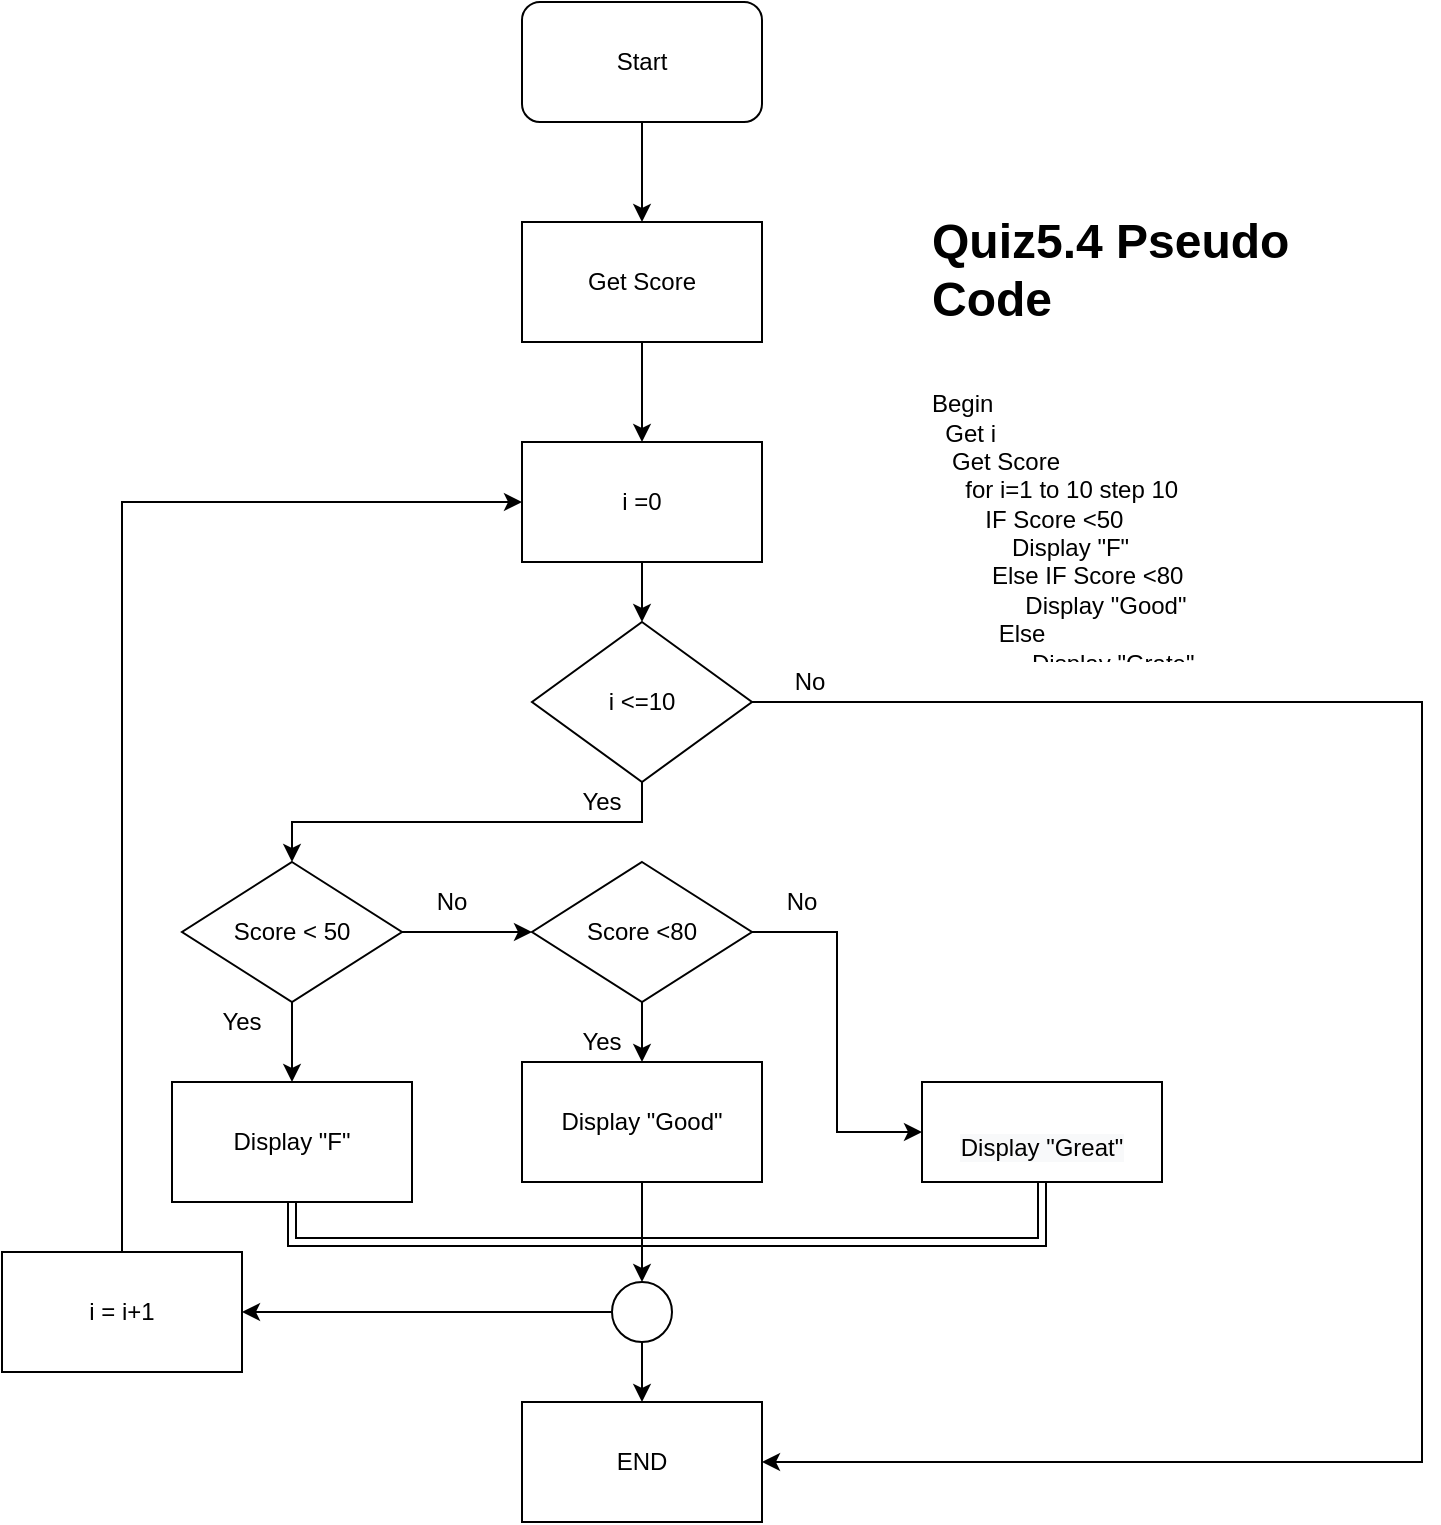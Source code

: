 <mxfile version="13.8.6" type="github">
  <diagram id="C5RBs43oDa-KdzZeNtuy" name="Page-1">
    <mxGraphModel dx="1153" dy="644" grid="1" gridSize="10" guides="1" tooltips="1" connect="1" arrows="1" fold="1" page="1" pageScale="1" pageWidth="827" pageHeight="1169" math="0" shadow="0">
      <root>
        <mxCell id="WIyWlLk6GJQsqaUBKTNV-0" />
        <mxCell id="WIyWlLk6GJQsqaUBKTNV-1" parent="WIyWlLk6GJQsqaUBKTNV-0" />
        <mxCell id="1Pa2cybxxwADOPsCGVAZ-12" value="" style="edgeStyle=orthogonalEdgeStyle;rounded=0;orthogonalLoop=1;jettySize=auto;html=1;" edge="1" parent="WIyWlLk6GJQsqaUBKTNV-1" source="1Pa2cybxxwADOPsCGVAZ-0" target="1Pa2cybxxwADOPsCGVAZ-2">
          <mxGeometry relative="1" as="geometry" />
        </mxCell>
        <mxCell id="1Pa2cybxxwADOPsCGVAZ-0" value="Start" style="rounded=1;whiteSpace=wrap;html=1;" vertex="1" parent="WIyWlLk6GJQsqaUBKTNV-1">
          <mxGeometry x="270" y="30" width="120" height="60" as="geometry" />
        </mxCell>
        <mxCell id="1Pa2cybxxwADOPsCGVAZ-13" value="" style="edgeStyle=orthogonalEdgeStyle;rounded=0;orthogonalLoop=1;jettySize=auto;html=1;" edge="1" parent="WIyWlLk6GJQsqaUBKTNV-1" source="1Pa2cybxxwADOPsCGVAZ-2" target="1Pa2cybxxwADOPsCGVAZ-3">
          <mxGeometry relative="1" as="geometry" />
        </mxCell>
        <mxCell id="1Pa2cybxxwADOPsCGVAZ-2" value="Get Score" style="rounded=0;whiteSpace=wrap;html=1;" vertex="1" parent="WIyWlLk6GJQsqaUBKTNV-1">
          <mxGeometry x="270" y="140" width="120" height="60" as="geometry" />
        </mxCell>
        <mxCell id="1Pa2cybxxwADOPsCGVAZ-15" value="" style="edgeStyle=orthogonalEdgeStyle;rounded=0;orthogonalLoop=1;jettySize=auto;html=1;" edge="1" parent="WIyWlLk6GJQsqaUBKTNV-1" source="1Pa2cybxxwADOPsCGVAZ-3" target="1Pa2cybxxwADOPsCGVAZ-4">
          <mxGeometry relative="1" as="geometry" />
        </mxCell>
        <mxCell id="1Pa2cybxxwADOPsCGVAZ-3" value="i =0" style="rounded=0;whiteSpace=wrap;html=1;" vertex="1" parent="WIyWlLk6GJQsqaUBKTNV-1">
          <mxGeometry x="270" y="250" width="120" height="60" as="geometry" />
        </mxCell>
        <mxCell id="1Pa2cybxxwADOPsCGVAZ-16" style="edgeStyle=orthogonalEdgeStyle;rounded=0;orthogonalLoop=1;jettySize=auto;html=1;entryX=1;entryY=0.5;entryDx=0;entryDy=0;exitX=1;exitY=0.5;exitDx=0;exitDy=0;" edge="1" parent="WIyWlLk6GJQsqaUBKTNV-1" source="1Pa2cybxxwADOPsCGVAZ-4" target="1Pa2cybxxwADOPsCGVAZ-10">
          <mxGeometry relative="1" as="geometry">
            <Array as="points">
              <mxPoint x="720" y="380" />
              <mxPoint x="720" y="760" />
            </Array>
          </mxGeometry>
        </mxCell>
        <mxCell id="1Pa2cybxxwADOPsCGVAZ-4" value="i &amp;lt;=10" style="rhombus;whiteSpace=wrap;html=1;" vertex="1" parent="WIyWlLk6GJQsqaUBKTNV-1">
          <mxGeometry x="275" y="340" width="110" height="80" as="geometry" />
        </mxCell>
        <mxCell id="1Pa2cybxxwADOPsCGVAZ-20" value="" style="edgeStyle=orthogonalEdgeStyle;rounded=0;orthogonalLoop=1;jettySize=auto;html=1;" edge="1" parent="WIyWlLk6GJQsqaUBKTNV-1" source="1Pa2cybxxwADOPsCGVAZ-5" target="1Pa2cybxxwADOPsCGVAZ-6">
          <mxGeometry relative="1" as="geometry" />
        </mxCell>
        <mxCell id="1Pa2cybxxwADOPsCGVAZ-24" value="" style="edgeStyle=orthogonalEdgeStyle;rounded=0;orthogonalLoop=1;jettySize=auto;html=1;" edge="1" parent="WIyWlLk6GJQsqaUBKTNV-1" source="1Pa2cybxxwADOPsCGVAZ-5" target="1Pa2cybxxwADOPsCGVAZ-7">
          <mxGeometry relative="1" as="geometry" />
        </mxCell>
        <mxCell id="1Pa2cybxxwADOPsCGVAZ-5" value="Score &amp;lt; 50" style="rhombus;whiteSpace=wrap;html=1;" vertex="1" parent="WIyWlLk6GJQsqaUBKTNV-1">
          <mxGeometry x="100" y="460" width="110" height="70" as="geometry" />
        </mxCell>
        <mxCell id="1Pa2cybxxwADOPsCGVAZ-18" style="edgeStyle=orthogonalEdgeStyle;rounded=0;orthogonalLoop=1;jettySize=auto;html=1;exitX=0.5;exitY=1;exitDx=0;exitDy=0;entryX=0.5;entryY=0;entryDx=0;entryDy=0;" edge="1" parent="WIyWlLk6GJQsqaUBKTNV-1" source="1Pa2cybxxwADOPsCGVAZ-4" target="1Pa2cybxxwADOPsCGVAZ-5">
          <mxGeometry relative="1" as="geometry" />
        </mxCell>
        <mxCell id="1Pa2cybxxwADOPsCGVAZ-21" style="edgeStyle=orthogonalEdgeStyle;rounded=0;orthogonalLoop=1;jettySize=auto;html=1;entryX=0;entryY=0.5;entryDx=0;entryDy=0;" edge="1" parent="WIyWlLk6GJQsqaUBKTNV-1" source="1Pa2cybxxwADOPsCGVAZ-6" target="1Pa2cybxxwADOPsCGVAZ-9">
          <mxGeometry relative="1" as="geometry">
            <mxPoint x="460" y="600" as="targetPoint" />
          </mxGeometry>
        </mxCell>
        <mxCell id="1Pa2cybxxwADOPsCGVAZ-22" value="" style="edgeStyle=orthogonalEdgeStyle;rounded=0;orthogonalLoop=1;jettySize=auto;html=1;" edge="1" parent="WIyWlLk6GJQsqaUBKTNV-1" source="1Pa2cybxxwADOPsCGVAZ-6" target="1Pa2cybxxwADOPsCGVAZ-8">
          <mxGeometry relative="1" as="geometry" />
        </mxCell>
        <mxCell id="1Pa2cybxxwADOPsCGVAZ-6" value="Score &amp;lt;80" style="rhombus;whiteSpace=wrap;html=1;" vertex="1" parent="WIyWlLk6GJQsqaUBKTNV-1">
          <mxGeometry x="275" y="460" width="110" height="70" as="geometry" />
        </mxCell>
        <mxCell id="1Pa2cybxxwADOPsCGVAZ-7" value="Display &quot;F&quot;" style="rounded=0;whiteSpace=wrap;html=1;" vertex="1" parent="WIyWlLk6GJQsqaUBKTNV-1">
          <mxGeometry x="95" y="570" width="120" height="60" as="geometry" />
        </mxCell>
        <mxCell id="1Pa2cybxxwADOPsCGVAZ-34" value="" style="edgeStyle=orthogonalEdgeStyle;rounded=0;orthogonalLoop=1;jettySize=auto;html=1;" edge="1" parent="WIyWlLk6GJQsqaUBKTNV-1" source="1Pa2cybxxwADOPsCGVAZ-8" target="1Pa2cybxxwADOPsCGVAZ-33">
          <mxGeometry relative="1" as="geometry" />
        </mxCell>
        <mxCell id="1Pa2cybxxwADOPsCGVAZ-8" value="&lt;span&gt;Display &quot;Good&quot;&lt;/span&gt;" style="rounded=0;whiteSpace=wrap;html=1;" vertex="1" parent="WIyWlLk6GJQsqaUBKTNV-1">
          <mxGeometry x="270" y="560" width="120" height="60" as="geometry" />
        </mxCell>
        <mxCell id="1Pa2cybxxwADOPsCGVAZ-23" style="rounded=0;orthogonalLoop=1;jettySize=auto;html=1;entryX=0.5;entryY=1;entryDx=0;entryDy=0;exitX=0.5;exitY=1;exitDx=0;exitDy=0;edgeStyle=orthogonalEdgeStyle;shape=link;" edge="1" parent="WIyWlLk6GJQsqaUBKTNV-1" source="1Pa2cybxxwADOPsCGVAZ-9" target="1Pa2cybxxwADOPsCGVAZ-7">
          <mxGeometry relative="1" as="geometry" />
        </mxCell>
        <mxCell id="1Pa2cybxxwADOPsCGVAZ-9" value="&lt;br&gt;&lt;span style=&quot;color: rgb(0 , 0 , 0) ; font-family: &amp;#34;helvetica&amp;#34; ; font-size: 12px ; font-style: normal ; font-weight: 400 ; letter-spacing: normal ; text-align: center ; text-indent: 0px ; text-transform: none ; word-spacing: 0px ; background-color: rgb(248 , 249 , 250) ; display: inline ; float: none&quot;&gt;Display &quot;Great&quot;&lt;/span&gt;" style="rounded=0;whiteSpace=wrap;html=1;" vertex="1" parent="WIyWlLk6GJQsqaUBKTNV-1">
          <mxGeometry x="470" y="570" width="120" height="50" as="geometry" />
        </mxCell>
        <mxCell id="1Pa2cybxxwADOPsCGVAZ-10" value="END" style="rounded=0;whiteSpace=wrap;html=1;" vertex="1" parent="WIyWlLk6GJQsqaUBKTNV-1">
          <mxGeometry x="270" y="730" width="120" height="60" as="geometry" />
        </mxCell>
        <mxCell id="1Pa2cybxxwADOPsCGVAZ-39" style="edgeStyle=orthogonalEdgeStyle;rounded=0;orthogonalLoop=1;jettySize=auto;html=1;entryX=0;entryY=0.5;entryDx=0;entryDy=0;" edge="1" parent="WIyWlLk6GJQsqaUBKTNV-1" source="1Pa2cybxxwADOPsCGVAZ-11" target="1Pa2cybxxwADOPsCGVAZ-3">
          <mxGeometry relative="1" as="geometry">
            <Array as="points">
              <mxPoint x="70" y="280" />
            </Array>
          </mxGeometry>
        </mxCell>
        <mxCell id="1Pa2cybxxwADOPsCGVAZ-11" value="i = i+1" style="rounded=0;whiteSpace=wrap;html=1;" vertex="1" parent="WIyWlLk6GJQsqaUBKTNV-1">
          <mxGeometry x="10" y="655" width="120" height="60" as="geometry" />
        </mxCell>
        <mxCell id="1Pa2cybxxwADOPsCGVAZ-25" value="No" style="text;html=1;strokeColor=none;fillColor=none;align=center;verticalAlign=middle;whiteSpace=wrap;rounded=0;" vertex="1" parent="WIyWlLk6GJQsqaUBKTNV-1">
          <mxGeometry x="215" y="470" width="40" height="20" as="geometry" />
        </mxCell>
        <mxCell id="1Pa2cybxxwADOPsCGVAZ-28" value="Yes" style="text;html=1;strokeColor=none;fillColor=none;align=center;verticalAlign=middle;whiteSpace=wrap;rounded=0;" vertex="1" parent="WIyWlLk6GJQsqaUBKTNV-1">
          <mxGeometry x="110" y="530" width="40" height="20" as="geometry" />
        </mxCell>
        <mxCell id="1Pa2cybxxwADOPsCGVAZ-29" value="No" style="text;html=1;strokeColor=none;fillColor=none;align=center;verticalAlign=middle;whiteSpace=wrap;rounded=0;" vertex="1" parent="WIyWlLk6GJQsqaUBKTNV-1">
          <mxGeometry x="390" y="470" width="40" height="20" as="geometry" />
        </mxCell>
        <mxCell id="1Pa2cybxxwADOPsCGVAZ-30" value="Yes" style="text;html=1;strokeColor=none;fillColor=none;align=center;verticalAlign=middle;whiteSpace=wrap;rounded=0;" vertex="1" parent="WIyWlLk6GJQsqaUBKTNV-1">
          <mxGeometry x="290" y="540" width="40" height="20" as="geometry" />
        </mxCell>
        <mxCell id="1Pa2cybxxwADOPsCGVAZ-31" value="No" style="text;html=1;strokeColor=none;fillColor=none;align=center;verticalAlign=middle;whiteSpace=wrap;rounded=0;" vertex="1" parent="WIyWlLk6GJQsqaUBKTNV-1">
          <mxGeometry x="394" y="360" width="40" height="20" as="geometry" />
        </mxCell>
        <mxCell id="1Pa2cybxxwADOPsCGVAZ-32" value="Yes" style="text;html=1;strokeColor=none;fillColor=none;align=center;verticalAlign=middle;whiteSpace=wrap;rounded=0;" vertex="1" parent="WIyWlLk6GJQsqaUBKTNV-1">
          <mxGeometry x="290" y="420" width="40" height="20" as="geometry" />
        </mxCell>
        <mxCell id="1Pa2cybxxwADOPsCGVAZ-35" value="" style="edgeStyle=orthogonalEdgeStyle;rounded=0;orthogonalLoop=1;jettySize=auto;html=1;" edge="1" parent="WIyWlLk6GJQsqaUBKTNV-1" source="1Pa2cybxxwADOPsCGVAZ-33" target="1Pa2cybxxwADOPsCGVAZ-10">
          <mxGeometry relative="1" as="geometry" />
        </mxCell>
        <mxCell id="1Pa2cybxxwADOPsCGVAZ-38" style="edgeStyle=orthogonalEdgeStyle;rounded=0;orthogonalLoop=1;jettySize=auto;html=1;exitX=0;exitY=0.5;exitDx=0;exitDy=0;" edge="1" parent="WIyWlLk6GJQsqaUBKTNV-1" source="1Pa2cybxxwADOPsCGVAZ-33" target="1Pa2cybxxwADOPsCGVAZ-11">
          <mxGeometry relative="1" as="geometry" />
        </mxCell>
        <mxCell id="1Pa2cybxxwADOPsCGVAZ-33" value="" style="ellipse;whiteSpace=wrap;html=1;aspect=fixed;" vertex="1" parent="WIyWlLk6GJQsqaUBKTNV-1">
          <mxGeometry x="315" y="670" width="30" height="30" as="geometry" />
        </mxCell>
        <mxCell id="1Pa2cybxxwADOPsCGVAZ-40" value="&lt;h1&gt;Quiz5.4 Pseudo Code&lt;/h1&gt;&lt;div&gt;&lt;br&gt;&lt;/div&gt;&lt;div&gt;Begin&lt;/div&gt;&lt;div&gt;&amp;nbsp; Get i&amp;nbsp;&lt;/div&gt;&lt;div&gt;&lt;span&gt;    &lt;/span&gt;&lt;/div&gt;&lt;div&gt;&amp;nbsp; &amp;nbsp;Get Score&lt;/div&gt;&lt;div&gt;&amp;nbsp; &amp;nbsp; &amp;nbsp;for i=1 to 10 step 10&lt;/div&gt;&lt;div&gt;&amp;nbsp; &amp;nbsp; &amp;nbsp; &amp;nbsp; IF Score &amp;lt;50&lt;/div&gt;&lt;div&gt;&amp;nbsp; &amp;nbsp; &amp;nbsp; &amp;nbsp; &amp;nbsp; &amp;nbsp; Display &quot;F&quot;&lt;/div&gt;&lt;div&gt;&amp;nbsp; &amp;nbsp; &amp;nbsp; &amp;nbsp; &amp;nbsp;Else IF Score &amp;lt;80&lt;/div&gt;&lt;div&gt;&amp;nbsp; &amp;nbsp; &amp;nbsp; &amp;nbsp; &amp;nbsp; &amp;nbsp; &amp;nbsp; Display &quot;Good&quot;&lt;/div&gt;&lt;div&gt;&amp;nbsp; &amp;nbsp; &amp;nbsp; &amp;nbsp; &amp;nbsp; Else&lt;/div&gt;&lt;div&gt;&amp;nbsp; &amp;nbsp; &amp;nbsp; &amp;nbsp; &amp;nbsp; &amp;nbsp; &amp;nbsp; &amp;nbsp;Display &quot;Grate&quot;&lt;/div&gt;&lt;div&gt;END&lt;/div&gt;" style="text;html=1;strokeColor=none;fillColor=none;spacing=5;spacingTop=-20;whiteSpace=wrap;overflow=hidden;rounded=0;" vertex="1" parent="WIyWlLk6GJQsqaUBKTNV-1">
          <mxGeometry x="470" y="130" width="220" height="230" as="geometry" />
        </mxCell>
      </root>
    </mxGraphModel>
  </diagram>
</mxfile>

